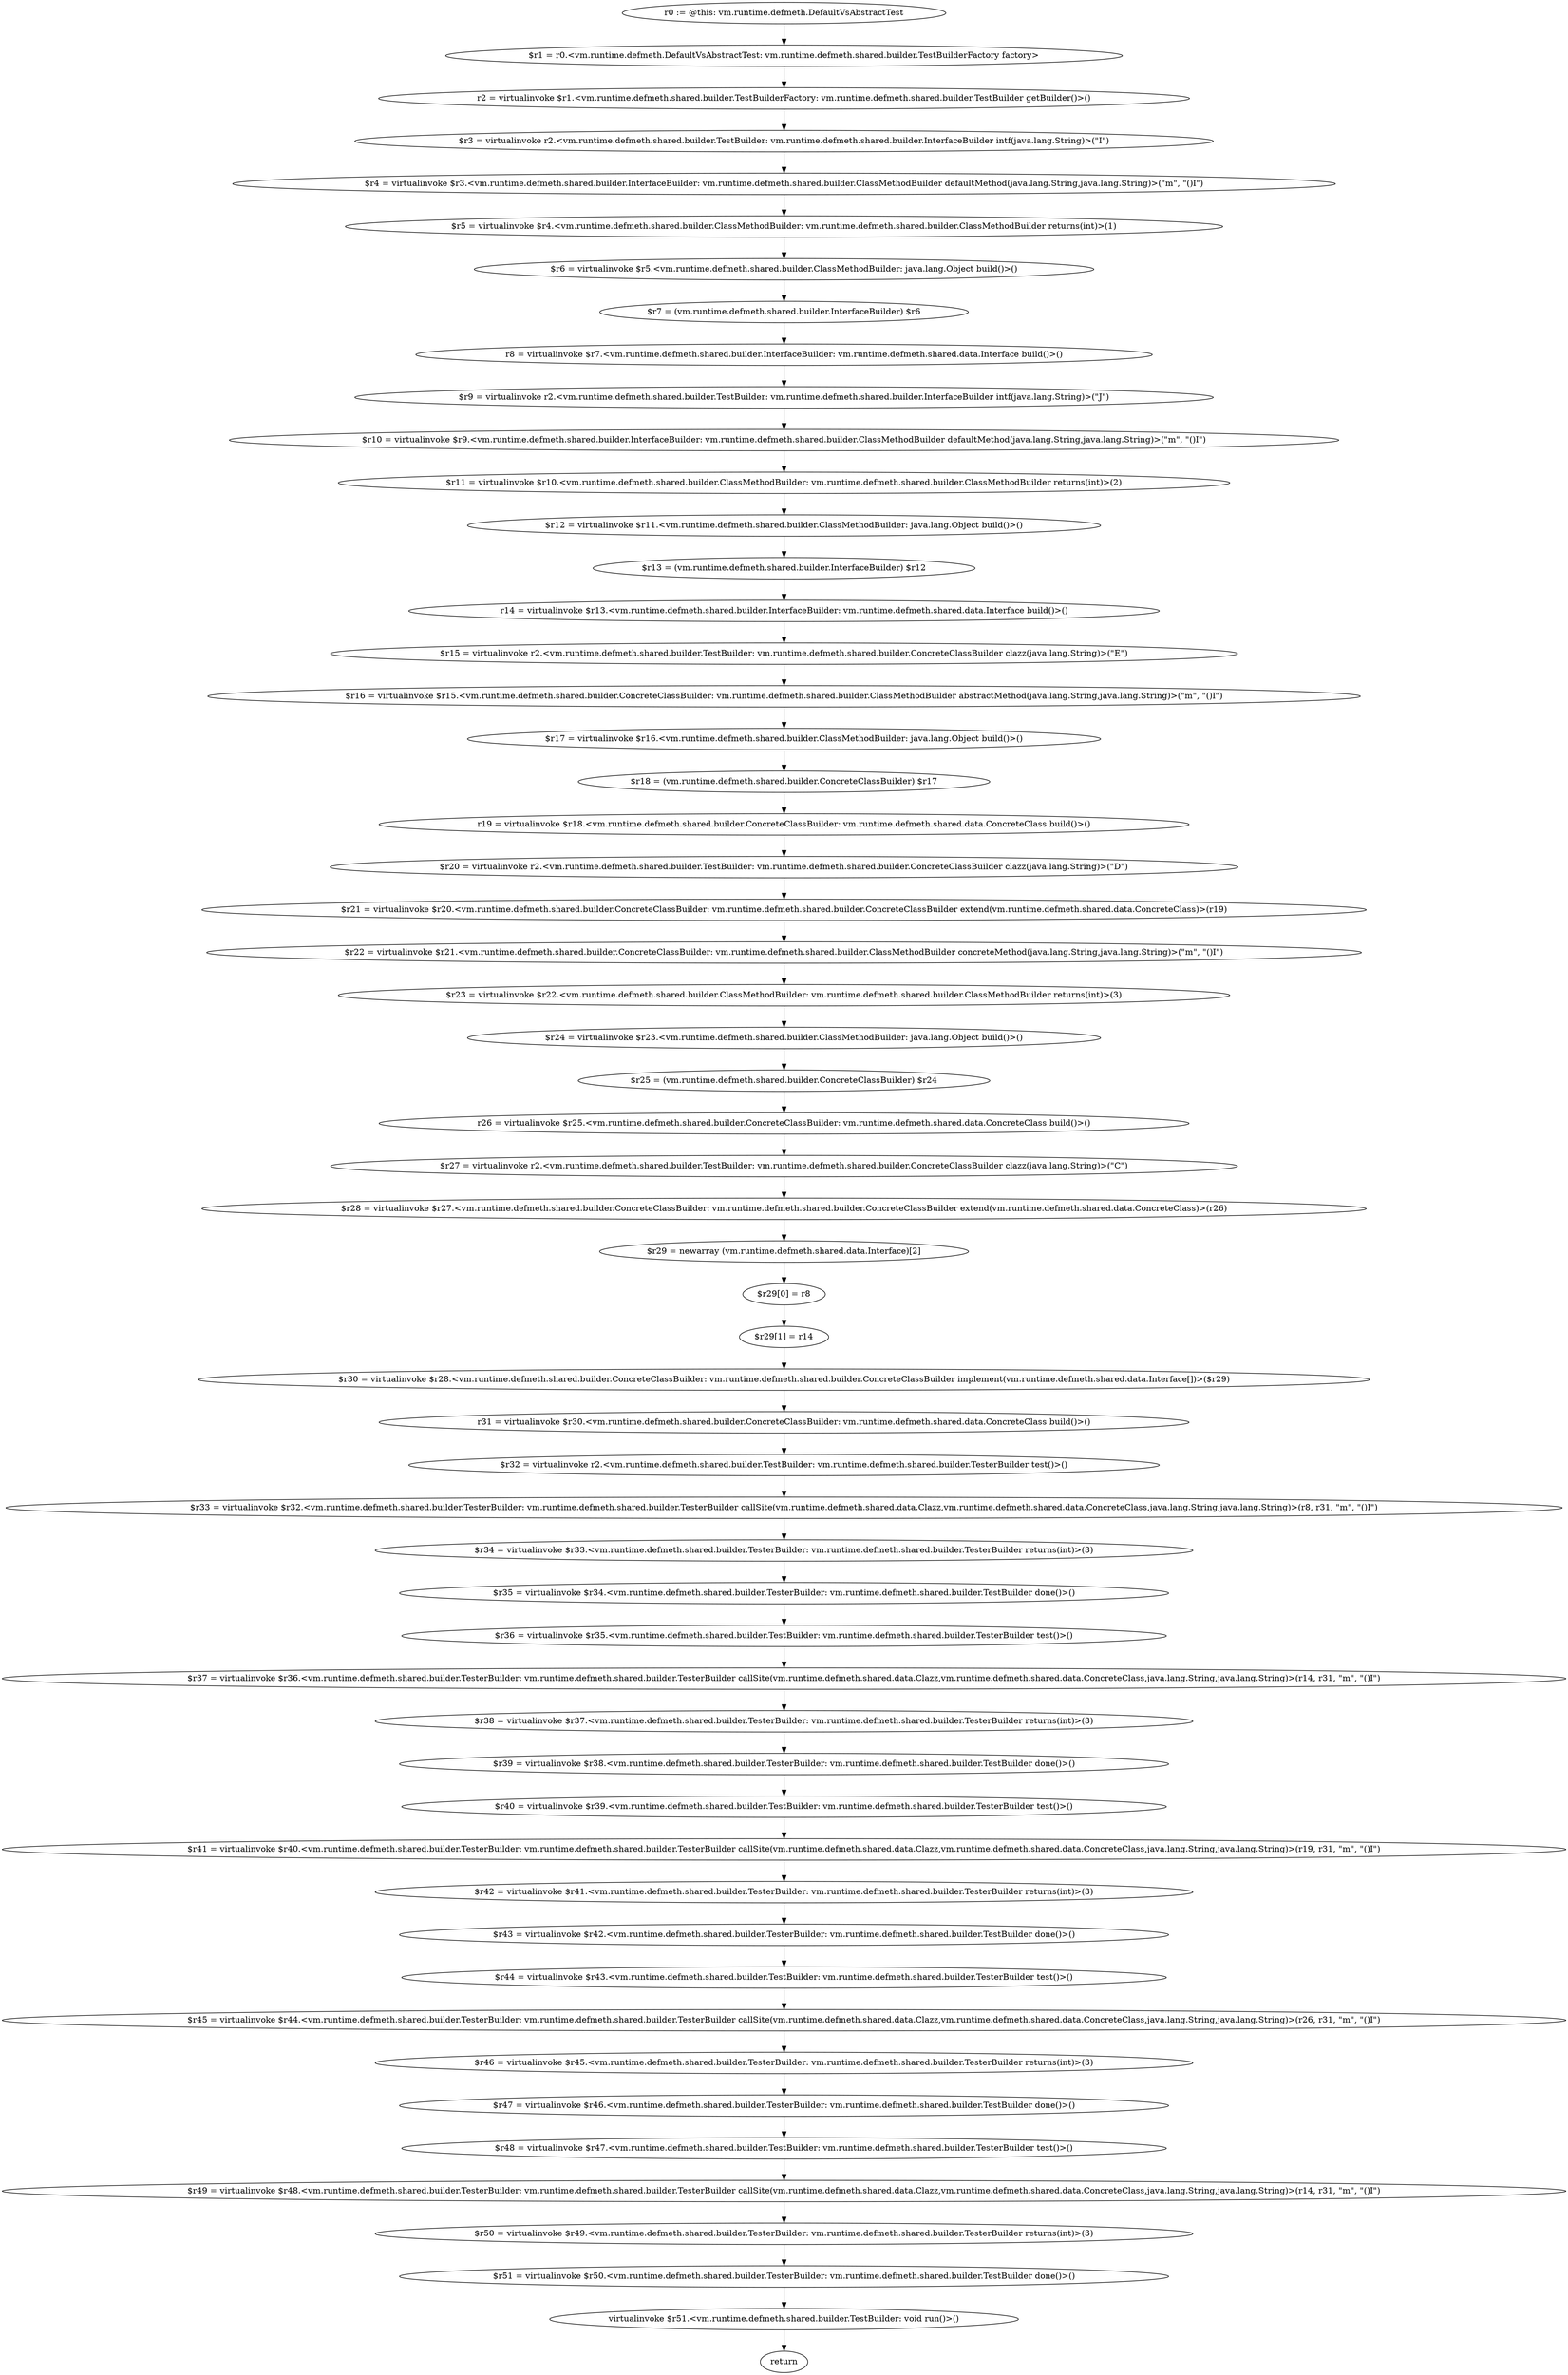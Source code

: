 digraph "unitGraph" {
    "r0 := @this: vm.runtime.defmeth.DefaultVsAbstractTest"
    "$r1 = r0.<vm.runtime.defmeth.DefaultVsAbstractTest: vm.runtime.defmeth.shared.builder.TestBuilderFactory factory>"
    "r2 = virtualinvoke $r1.<vm.runtime.defmeth.shared.builder.TestBuilderFactory: vm.runtime.defmeth.shared.builder.TestBuilder getBuilder()>()"
    "$r3 = virtualinvoke r2.<vm.runtime.defmeth.shared.builder.TestBuilder: vm.runtime.defmeth.shared.builder.InterfaceBuilder intf(java.lang.String)>(\"I\")"
    "$r4 = virtualinvoke $r3.<vm.runtime.defmeth.shared.builder.InterfaceBuilder: vm.runtime.defmeth.shared.builder.ClassMethodBuilder defaultMethod(java.lang.String,java.lang.String)>(\"m\", \"()I\")"
    "$r5 = virtualinvoke $r4.<vm.runtime.defmeth.shared.builder.ClassMethodBuilder: vm.runtime.defmeth.shared.builder.ClassMethodBuilder returns(int)>(1)"
    "$r6 = virtualinvoke $r5.<vm.runtime.defmeth.shared.builder.ClassMethodBuilder: java.lang.Object build()>()"
    "$r7 = (vm.runtime.defmeth.shared.builder.InterfaceBuilder) $r6"
    "r8 = virtualinvoke $r7.<vm.runtime.defmeth.shared.builder.InterfaceBuilder: vm.runtime.defmeth.shared.data.Interface build()>()"
    "$r9 = virtualinvoke r2.<vm.runtime.defmeth.shared.builder.TestBuilder: vm.runtime.defmeth.shared.builder.InterfaceBuilder intf(java.lang.String)>(\"J\")"
    "$r10 = virtualinvoke $r9.<vm.runtime.defmeth.shared.builder.InterfaceBuilder: vm.runtime.defmeth.shared.builder.ClassMethodBuilder defaultMethod(java.lang.String,java.lang.String)>(\"m\", \"()I\")"
    "$r11 = virtualinvoke $r10.<vm.runtime.defmeth.shared.builder.ClassMethodBuilder: vm.runtime.defmeth.shared.builder.ClassMethodBuilder returns(int)>(2)"
    "$r12 = virtualinvoke $r11.<vm.runtime.defmeth.shared.builder.ClassMethodBuilder: java.lang.Object build()>()"
    "$r13 = (vm.runtime.defmeth.shared.builder.InterfaceBuilder) $r12"
    "r14 = virtualinvoke $r13.<vm.runtime.defmeth.shared.builder.InterfaceBuilder: vm.runtime.defmeth.shared.data.Interface build()>()"
    "$r15 = virtualinvoke r2.<vm.runtime.defmeth.shared.builder.TestBuilder: vm.runtime.defmeth.shared.builder.ConcreteClassBuilder clazz(java.lang.String)>(\"E\")"
    "$r16 = virtualinvoke $r15.<vm.runtime.defmeth.shared.builder.ConcreteClassBuilder: vm.runtime.defmeth.shared.builder.ClassMethodBuilder abstractMethod(java.lang.String,java.lang.String)>(\"m\", \"()I\")"
    "$r17 = virtualinvoke $r16.<vm.runtime.defmeth.shared.builder.ClassMethodBuilder: java.lang.Object build()>()"
    "$r18 = (vm.runtime.defmeth.shared.builder.ConcreteClassBuilder) $r17"
    "r19 = virtualinvoke $r18.<vm.runtime.defmeth.shared.builder.ConcreteClassBuilder: vm.runtime.defmeth.shared.data.ConcreteClass build()>()"
    "$r20 = virtualinvoke r2.<vm.runtime.defmeth.shared.builder.TestBuilder: vm.runtime.defmeth.shared.builder.ConcreteClassBuilder clazz(java.lang.String)>(\"D\")"
    "$r21 = virtualinvoke $r20.<vm.runtime.defmeth.shared.builder.ConcreteClassBuilder: vm.runtime.defmeth.shared.builder.ConcreteClassBuilder extend(vm.runtime.defmeth.shared.data.ConcreteClass)>(r19)"
    "$r22 = virtualinvoke $r21.<vm.runtime.defmeth.shared.builder.ConcreteClassBuilder: vm.runtime.defmeth.shared.builder.ClassMethodBuilder concreteMethod(java.lang.String,java.lang.String)>(\"m\", \"()I\")"
    "$r23 = virtualinvoke $r22.<vm.runtime.defmeth.shared.builder.ClassMethodBuilder: vm.runtime.defmeth.shared.builder.ClassMethodBuilder returns(int)>(3)"
    "$r24 = virtualinvoke $r23.<vm.runtime.defmeth.shared.builder.ClassMethodBuilder: java.lang.Object build()>()"
    "$r25 = (vm.runtime.defmeth.shared.builder.ConcreteClassBuilder) $r24"
    "r26 = virtualinvoke $r25.<vm.runtime.defmeth.shared.builder.ConcreteClassBuilder: vm.runtime.defmeth.shared.data.ConcreteClass build()>()"
    "$r27 = virtualinvoke r2.<vm.runtime.defmeth.shared.builder.TestBuilder: vm.runtime.defmeth.shared.builder.ConcreteClassBuilder clazz(java.lang.String)>(\"C\")"
    "$r28 = virtualinvoke $r27.<vm.runtime.defmeth.shared.builder.ConcreteClassBuilder: vm.runtime.defmeth.shared.builder.ConcreteClassBuilder extend(vm.runtime.defmeth.shared.data.ConcreteClass)>(r26)"
    "$r29 = newarray (vm.runtime.defmeth.shared.data.Interface)[2]"
    "$r29[0] = r8"
    "$r29[1] = r14"
    "$r30 = virtualinvoke $r28.<vm.runtime.defmeth.shared.builder.ConcreteClassBuilder: vm.runtime.defmeth.shared.builder.ConcreteClassBuilder implement(vm.runtime.defmeth.shared.data.Interface[])>($r29)"
    "r31 = virtualinvoke $r30.<vm.runtime.defmeth.shared.builder.ConcreteClassBuilder: vm.runtime.defmeth.shared.data.ConcreteClass build()>()"
    "$r32 = virtualinvoke r2.<vm.runtime.defmeth.shared.builder.TestBuilder: vm.runtime.defmeth.shared.builder.TesterBuilder test()>()"
    "$r33 = virtualinvoke $r32.<vm.runtime.defmeth.shared.builder.TesterBuilder: vm.runtime.defmeth.shared.builder.TesterBuilder callSite(vm.runtime.defmeth.shared.data.Clazz,vm.runtime.defmeth.shared.data.ConcreteClass,java.lang.String,java.lang.String)>(r8, r31, \"m\", \"()I\")"
    "$r34 = virtualinvoke $r33.<vm.runtime.defmeth.shared.builder.TesterBuilder: vm.runtime.defmeth.shared.builder.TesterBuilder returns(int)>(3)"
    "$r35 = virtualinvoke $r34.<vm.runtime.defmeth.shared.builder.TesterBuilder: vm.runtime.defmeth.shared.builder.TestBuilder done()>()"
    "$r36 = virtualinvoke $r35.<vm.runtime.defmeth.shared.builder.TestBuilder: vm.runtime.defmeth.shared.builder.TesterBuilder test()>()"
    "$r37 = virtualinvoke $r36.<vm.runtime.defmeth.shared.builder.TesterBuilder: vm.runtime.defmeth.shared.builder.TesterBuilder callSite(vm.runtime.defmeth.shared.data.Clazz,vm.runtime.defmeth.shared.data.ConcreteClass,java.lang.String,java.lang.String)>(r14, r31, \"m\", \"()I\")"
    "$r38 = virtualinvoke $r37.<vm.runtime.defmeth.shared.builder.TesterBuilder: vm.runtime.defmeth.shared.builder.TesterBuilder returns(int)>(3)"
    "$r39 = virtualinvoke $r38.<vm.runtime.defmeth.shared.builder.TesterBuilder: vm.runtime.defmeth.shared.builder.TestBuilder done()>()"
    "$r40 = virtualinvoke $r39.<vm.runtime.defmeth.shared.builder.TestBuilder: vm.runtime.defmeth.shared.builder.TesterBuilder test()>()"
    "$r41 = virtualinvoke $r40.<vm.runtime.defmeth.shared.builder.TesterBuilder: vm.runtime.defmeth.shared.builder.TesterBuilder callSite(vm.runtime.defmeth.shared.data.Clazz,vm.runtime.defmeth.shared.data.ConcreteClass,java.lang.String,java.lang.String)>(r19, r31, \"m\", \"()I\")"
    "$r42 = virtualinvoke $r41.<vm.runtime.defmeth.shared.builder.TesterBuilder: vm.runtime.defmeth.shared.builder.TesterBuilder returns(int)>(3)"
    "$r43 = virtualinvoke $r42.<vm.runtime.defmeth.shared.builder.TesterBuilder: vm.runtime.defmeth.shared.builder.TestBuilder done()>()"
    "$r44 = virtualinvoke $r43.<vm.runtime.defmeth.shared.builder.TestBuilder: vm.runtime.defmeth.shared.builder.TesterBuilder test()>()"
    "$r45 = virtualinvoke $r44.<vm.runtime.defmeth.shared.builder.TesterBuilder: vm.runtime.defmeth.shared.builder.TesterBuilder callSite(vm.runtime.defmeth.shared.data.Clazz,vm.runtime.defmeth.shared.data.ConcreteClass,java.lang.String,java.lang.String)>(r26, r31, \"m\", \"()I\")"
    "$r46 = virtualinvoke $r45.<vm.runtime.defmeth.shared.builder.TesterBuilder: vm.runtime.defmeth.shared.builder.TesterBuilder returns(int)>(3)"
    "$r47 = virtualinvoke $r46.<vm.runtime.defmeth.shared.builder.TesterBuilder: vm.runtime.defmeth.shared.builder.TestBuilder done()>()"
    "$r48 = virtualinvoke $r47.<vm.runtime.defmeth.shared.builder.TestBuilder: vm.runtime.defmeth.shared.builder.TesterBuilder test()>()"
    "$r49 = virtualinvoke $r48.<vm.runtime.defmeth.shared.builder.TesterBuilder: vm.runtime.defmeth.shared.builder.TesterBuilder callSite(vm.runtime.defmeth.shared.data.Clazz,vm.runtime.defmeth.shared.data.ConcreteClass,java.lang.String,java.lang.String)>(r14, r31, \"m\", \"()I\")"
    "$r50 = virtualinvoke $r49.<vm.runtime.defmeth.shared.builder.TesterBuilder: vm.runtime.defmeth.shared.builder.TesterBuilder returns(int)>(3)"
    "$r51 = virtualinvoke $r50.<vm.runtime.defmeth.shared.builder.TesterBuilder: vm.runtime.defmeth.shared.builder.TestBuilder done()>()"
    "virtualinvoke $r51.<vm.runtime.defmeth.shared.builder.TestBuilder: void run()>()"
    "return"
    "r0 := @this: vm.runtime.defmeth.DefaultVsAbstractTest"->"$r1 = r0.<vm.runtime.defmeth.DefaultVsAbstractTest: vm.runtime.defmeth.shared.builder.TestBuilderFactory factory>";
    "$r1 = r0.<vm.runtime.defmeth.DefaultVsAbstractTest: vm.runtime.defmeth.shared.builder.TestBuilderFactory factory>"->"r2 = virtualinvoke $r1.<vm.runtime.defmeth.shared.builder.TestBuilderFactory: vm.runtime.defmeth.shared.builder.TestBuilder getBuilder()>()";
    "r2 = virtualinvoke $r1.<vm.runtime.defmeth.shared.builder.TestBuilderFactory: vm.runtime.defmeth.shared.builder.TestBuilder getBuilder()>()"->"$r3 = virtualinvoke r2.<vm.runtime.defmeth.shared.builder.TestBuilder: vm.runtime.defmeth.shared.builder.InterfaceBuilder intf(java.lang.String)>(\"I\")";
    "$r3 = virtualinvoke r2.<vm.runtime.defmeth.shared.builder.TestBuilder: vm.runtime.defmeth.shared.builder.InterfaceBuilder intf(java.lang.String)>(\"I\")"->"$r4 = virtualinvoke $r3.<vm.runtime.defmeth.shared.builder.InterfaceBuilder: vm.runtime.defmeth.shared.builder.ClassMethodBuilder defaultMethod(java.lang.String,java.lang.String)>(\"m\", \"()I\")";
    "$r4 = virtualinvoke $r3.<vm.runtime.defmeth.shared.builder.InterfaceBuilder: vm.runtime.defmeth.shared.builder.ClassMethodBuilder defaultMethod(java.lang.String,java.lang.String)>(\"m\", \"()I\")"->"$r5 = virtualinvoke $r4.<vm.runtime.defmeth.shared.builder.ClassMethodBuilder: vm.runtime.defmeth.shared.builder.ClassMethodBuilder returns(int)>(1)";
    "$r5 = virtualinvoke $r4.<vm.runtime.defmeth.shared.builder.ClassMethodBuilder: vm.runtime.defmeth.shared.builder.ClassMethodBuilder returns(int)>(1)"->"$r6 = virtualinvoke $r5.<vm.runtime.defmeth.shared.builder.ClassMethodBuilder: java.lang.Object build()>()";
    "$r6 = virtualinvoke $r5.<vm.runtime.defmeth.shared.builder.ClassMethodBuilder: java.lang.Object build()>()"->"$r7 = (vm.runtime.defmeth.shared.builder.InterfaceBuilder) $r6";
    "$r7 = (vm.runtime.defmeth.shared.builder.InterfaceBuilder) $r6"->"r8 = virtualinvoke $r7.<vm.runtime.defmeth.shared.builder.InterfaceBuilder: vm.runtime.defmeth.shared.data.Interface build()>()";
    "r8 = virtualinvoke $r7.<vm.runtime.defmeth.shared.builder.InterfaceBuilder: vm.runtime.defmeth.shared.data.Interface build()>()"->"$r9 = virtualinvoke r2.<vm.runtime.defmeth.shared.builder.TestBuilder: vm.runtime.defmeth.shared.builder.InterfaceBuilder intf(java.lang.String)>(\"J\")";
    "$r9 = virtualinvoke r2.<vm.runtime.defmeth.shared.builder.TestBuilder: vm.runtime.defmeth.shared.builder.InterfaceBuilder intf(java.lang.String)>(\"J\")"->"$r10 = virtualinvoke $r9.<vm.runtime.defmeth.shared.builder.InterfaceBuilder: vm.runtime.defmeth.shared.builder.ClassMethodBuilder defaultMethod(java.lang.String,java.lang.String)>(\"m\", \"()I\")";
    "$r10 = virtualinvoke $r9.<vm.runtime.defmeth.shared.builder.InterfaceBuilder: vm.runtime.defmeth.shared.builder.ClassMethodBuilder defaultMethod(java.lang.String,java.lang.String)>(\"m\", \"()I\")"->"$r11 = virtualinvoke $r10.<vm.runtime.defmeth.shared.builder.ClassMethodBuilder: vm.runtime.defmeth.shared.builder.ClassMethodBuilder returns(int)>(2)";
    "$r11 = virtualinvoke $r10.<vm.runtime.defmeth.shared.builder.ClassMethodBuilder: vm.runtime.defmeth.shared.builder.ClassMethodBuilder returns(int)>(2)"->"$r12 = virtualinvoke $r11.<vm.runtime.defmeth.shared.builder.ClassMethodBuilder: java.lang.Object build()>()";
    "$r12 = virtualinvoke $r11.<vm.runtime.defmeth.shared.builder.ClassMethodBuilder: java.lang.Object build()>()"->"$r13 = (vm.runtime.defmeth.shared.builder.InterfaceBuilder) $r12";
    "$r13 = (vm.runtime.defmeth.shared.builder.InterfaceBuilder) $r12"->"r14 = virtualinvoke $r13.<vm.runtime.defmeth.shared.builder.InterfaceBuilder: vm.runtime.defmeth.shared.data.Interface build()>()";
    "r14 = virtualinvoke $r13.<vm.runtime.defmeth.shared.builder.InterfaceBuilder: vm.runtime.defmeth.shared.data.Interface build()>()"->"$r15 = virtualinvoke r2.<vm.runtime.defmeth.shared.builder.TestBuilder: vm.runtime.defmeth.shared.builder.ConcreteClassBuilder clazz(java.lang.String)>(\"E\")";
    "$r15 = virtualinvoke r2.<vm.runtime.defmeth.shared.builder.TestBuilder: vm.runtime.defmeth.shared.builder.ConcreteClassBuilder clazz(java.lang.String)>(\"E\")"->"$r16 = virtualinvoke $r15.<vm.runtime.defmeth.shared.builder.ConcreteClassBuilder: vm.runtime.defmeth.shared.builder.ClassMethodBuilder abstractMethod(java.lang.String,java.lang.String)>(\"m\", \"()I\")";
    "$r16 = virtualinvoke $r15.<vm.runtime.defmeth.shared.builder.ConcreteClassBuilder: vm.runtime.defmeth.shared.builder.ClassMethodBuilder abstractMethod(java.lang.String,java.lang.String)>(\"m\", \"()I\")"->"$r17 = virtualinvoke $r16.<vm.runtime.defmeth.shared.builder.ClassMethodBuilder: java.lang.Object build()>()";
    "$r17 = virtualinvoke $r16.<vm.runtime.defmeth.shared.builder.ClassMethodBuilder: java.lang.Object build()>()"->"$r18 = (vm.runtime.defmeth.shared.builder.ConcreteClassBuilder) $r17";
    "$r18 = (vm.runtime.defmeth.shared.builder.ConcreteClassBuilder) $r17"->"r19 = virtualinvoke $r18.<vm.runtime.defmeth.shared.builder.ConcreteClassBuilder: vm.runtime.defmeth.shared.data.ConcreteClass build()>()";
    "r19 = virtualinvoke $r18.<vm.runtime.defmeth.shared.builder.ConcreteClassBuilder: vm.runtime.defmeth.shared.data.ConcreteClass build()>()"->"$r20 = virtualinvoke r2.<vm.runtime.defmeth.shared.builder.TestBuilder: vm.runtime.defmeth.shared.builder.ConcreteClassBuilder clazz(java.lang.String)>(\"D\")";
    "$r20 = virtualinvoke r2.<vm.runtime.defmeth.shared.builder.TestBuilder: vm.runtime.defmeth.shared.builder.ConcreteClassBuilder clazz(java.lang.String)>(\"D\")"->"$r21 = virtualinvoke $r20.<vm.runtime.defmeth.shared.builder.ConcreteClassBuilder: vm.runtime.defmeth.shared.builder.ConcreteClassBuilder extend(vm.runtime.defmeth.shared.data.ConcreteClass)>(r19)";
    "$r21 = virtualinvoke $r20.<vm.runtime.defmeth.shared.builder.ConcreteClassBuilder: vm.runtime.defmeth.shared.builder.ConcreteClassBuilder extend(vm.runtime.defmeth.shared.data.ConcreteClass)>(r19)"->"$r22 = virtualinvoke $r21.<vm.runtime.defmeth.shared.builder.ConcreteClassBuilder: vm.runtime.defmeth.shared.builder.ClassMethodBuilder concreteMethod(java.lang.String,java.lang.String)>(\"m\", \"()I\")";
    "$r22 = virtualinvoke $r21.<vm.runtime.defmeth.shared.builder.ConcreteClassBuilder: vm.runtime.defmeth.shared.builder.ClassMethodBuilder concreteMethod(java.lang.String,java.lang.String)>(\"m\", \"()I\")"->"$r23 = virtualinvoke $r22.<vm.runtime.defmeth.shared.builder.ClassMethodBuilder: vm.runtime.defmeth.shared.builder.ClassMethodBuilder returns(int)>(3)";
    "$r23 = virtualinvoke $r22.<vm.runtime.defmeth.shared.builder.ClassMethodBuilder: vm.runtime.defmeth.shared.builder.ClassMethodBuilder returns(int)>(3)"->"$r24 = virtualinvoke $r23.<vm.runtime.defmeth.shared.builder.ClassMethodBuilder: java.lang.Object build()>()";
    "$r24 = virtualinvoke $r23.<vm.runtime.defmeth.shared.builder.ClassMethodBuilder: java.lang.Object build()>()"->"$r25 = (vm.runtime.defmeth.shared.builder.ConcreteClassBuilder) $r24";
    "$r25 = (vm.runtime.defmeth.shared.builder.ConcreteClassBuilder) $r24"->"r26 = virtualinvoke $r25.<vm.runtime.defmeth.shared.builder.ConcreteClassBuilder: vm.runtime.defmeth.shared.data.ConcreteClass build()>()";
    "r26 = virtualinvoke $r25.<vm.runtime.defmeth.shared.builder.ConcreteClassBuilder: vm.runtime.defmeth.shared.data.ConcreteClass build()>()"->"$r27 = virtualinvoke r2.<vm.runtime.defmeth.shared.builder.TestBuilder: vm.runtime.defmeth.shared.builder.ConcreteClassBuilder clazz(java.lang.String)>(\"C\")";
    "$r27 = virtualinvoke r2.<vm.runtime.defmeth.shared.builder.TestBuilder: vm.runtime.defmeth.shared.builder.ConcreteClassBuilder clazz(java.lang.String)>(\"C\")"->"$r28 = virtualinvoke $r27.<vm.runtime.defmeth.shared.builder.ConcreteClassBuilder: vm.runtime.defmeth.shared.builder.ConcreteClassBuilder extend(vm.runtime.defmeth.shared.data.ConcreteClass)>(r26)";
    "$r28 = virtualinvoke $r27.<vm.runtime.defmeth.shared.builder.ConcreteClassBuilder: vm.runtime.defmeth.shared.builder.ConcreteClassBuilder extend(vm.runtime.defmeth.shared.data.ConcreteClass)>(r26)"->"$r29 = newarray (vm.runtime.defmeth.shared.data.Interface)[2]";
    "$r29 = newarray (vm.runtime.defmeth.shared.data.Interface)[2]"->"$r29[0] = r8";
    "$r29[0] = r8"->"$r29[1] = r14";
    "$r29[1] = r14"->"$r30 = virtualinvoke $r28.<vm.runtime.defmeth.shared.builder.ConcreteClassBuilder: vm.runtime.defmeth.shared.builder.ConcreteClassBuilder implement(vm.runtime.defmeth.shared.data.Interface[])>($r29)";
    "$r30 = virtualinvoke $r28.<vm.runtime.defmeth.shared.builder.ConcreteClassBuilder: vm.runtime.defmeth.shared.builder.ConcreteClassBuilder implement(vm.runtime.defmeth.shared.data.Interface[])>($r29)"->"r31 = virtualinvoke $r30.<vm.runtime.defmeth.shared.builder.ConcreteClassBuilder: vm.runtime.defmeth.shared.data.ConcreteClass build()>()";
    "r31 = virtualinvoke $r30.<vm.runtime.defmeth.shared.builder.ConcreteClassBuilder: vm.runtime.defmeth.shared.data.ConcreteClass build()>()"->"$r32 = virtualinvoke r2.<vm.runtime.defmeth.shared.builder.TestBuilder: vm.runtime.defmeth.shared.builder.TesterBuilder test()>()";
    "$r32 = virtualinvoke r2.<vm.runtime.defmeth.shared.builder.TestBuilder: vm.runtime.defmeth.shared.builder.TesterBuilder test()>()"->"$r33 = virtualinvoke $r32.<vm.runtime.defmeth.shared.builder.TesterBuilder: vm.runtime.defmeth.shared.builder.TesterBuilder callSite(vm.runtime.defmeth.shared.data.Clazz,vm.runtime.defmeth.shared.data.ConcreteClass,java.lang.String,java.lang.String)>(r8, r31, \"m\", \"()I\")";
    "$r33 = virtualinvoke $r32.<vm.runtime.defmeth.shared.builder.TesterBuilder: vm.runtime.defmeth.shared.builder.TesterBuilder callSite(vm.runtime.defmeth.shared.data.Clazz,vm.runtime.defmeth.shared.data.ConcreteClass,java.lang.String,java.lang.String)>(r8, r31, \"m\", \"()I\")"->"$r34 = virtualinvoke $r33.<vm.runtime.defmeth.shared.builder.TesterBuilder: vm.runtime.defmeth.shared.builder.TesterBuilder returns(int)>(3)";
    "$r34 = virtualinvoke $r33.<vm.runtime.defmeth.shared.builder.TesterBuilder: vm.runtime.defmeth.shared.builder.TesterBuilder returns(int)>(3)"->"$r35 = virtualinvoke $r34.<vm.runtime.defmeth.shared.builder.TesterBuilder: vm.runtime.defmeth.shared.builder.TestBuilder done()>()";
    "$r35 = virtualinvoke $r34.<vm.runtime.defmeth.shared.builder.TesterBuilder: vm.runtime.defmeth.shared.builder.TestBuilder done()>()"->"$r36 = virtualinvoke $r35.<vm.runtime.defmeth.shared.builder.TestBuilder: vm.runtime.defmeth.shared.builder.TesterBuilder test()>()";
    "$r36 = virtualinvoke $r35.<vm.runtime.defmeth.shared.builder.TestBuilder: vm.runtime.defmeth.shared.builder.TesterBuilder test()>()"->"$r37 = virtualinvoke $r36.<vm.runtime.defmeth.shared.builder.TesterBuilder: vm.runtime.defmeth.shared.builder.TesterBuilder callSite(vm.runtime.defmeth.shared.data.Clazz,vm.runtime.defmeth.shared.data.ConcreteClass,java.lang.String,java.lang.String)>(r14, r31, \"m\", \"()I\")";
    "$r37 = virtualinvoke $r36.<vm.runtime.defmeth.shared.builder.TesterBuilder: vm.runtime.defmeth.shared.builder.TesterBuilder callSite(vm.runtime.defmeth.shared.data.Clazz,vm.runtime.defmeth.shared.data.ConcreteClass,java.lang.String,java.lang.String)>(r14, r31, \"m\", \"()I\")"->"$r38 = virtualinvoke $r37.<vm.runtime.defmeth.shared.builder.TesterBuilder: vm.runtime.defmeth.shared.builder.TesterBuilder returns(int)>(3)";
    "$r38 = virtualinvoke $r37.<vm.runtime.defmeth.shared.builder.TesterBuilder: vm.runtime.defmeth.shared.builder.TesterBuilder returns(int)>(3)"->"$r39 = virtualinvoke $r38.<vm.runtime.defmeth.shared.builder.TesterBuilder: vm.runtime.defmeth.shared.builder.TestBuilder done()>()";
    "$r39 = virtualinvoke $r38.<vm.runtime.defmeth.shared.builder.TesterBuilder: vm.runtime.defmeth.shared.builder.TestBuilder done()>()"->"$r40 = virtualinvoke $r39.<vm.runtime.defmeth.shared.builder.TestBuilder: vm.runtime.defmeth.shared.builder.TesterBuilder test()>()";
    "$r40 = virtualinvoke $r39.<vm.runtime.defmeth.shared.builder.TestBuilder: vm.runtime.defmeth.shared.builder.TesterBuilder test()>()"->"$r41 = virtualinvoke $r40.<vm.runtime.defmeth.shared.builder.TesterBuilder: vm.runtime.defmeth.shared.builder.TesterBuilder callSite(vm.runtime.defmeth.shared.data.Clazz,vm.runtime.defmeth.shared.data.ConcreteClass,java.lang.String,java.lang.String)>(r19, r31, \"m\", \"()I\")";
    "$r41 = virtualinvoke $r40.<vm.runtime.defmeth.shared.builder.TesterBuilder: vm.runtime.defmeth.shared.builder.TesterBuilder callSite(vm.runtime.defmeth.shared.data.Clazz,vm.runtime.defmeth.shared.data.ConcreteClass,java.lang.String,java.lang.String)>(r19, r31, \"m\", \"()I\")"->"$r42 = virtualinvoke $r41.<vm.runtime.defmeth.shared.builder.TesterBuilder: vm.runtime.defmeth.shared.builder.TesterBuilder returns(int)>(3)";
    "$r42 = virtualinvoke $r41.<vm.runtime.defmeth.shared.builder.TesterBuilder: vm.runtime.defmeth.shared.builder.TesterBuilder returns(int)>(3)"->"$r43 = virtualinvoke $r42.<vm.runtime.defmeth.shared.builder.TesterBuilder: vm.runtime.defmeth.shared.builder.TestBuilder done()>()";
    "$r43 = virtualinvoke $r42.<vm.runtime.defmeth.shared.builder.TesterBuilder: vm.runtime.defmeth.shared.builder.TestBuilder done()>()"->"$r44 = virtualinvoke $r43.<vm.runtime.defmeth.shared.builder.TestBuilder: vm.runtime.defmeth.shared.builder.TesterBuilder test()>()";
    "$r44 = virtualinvoke $r43.<vm.runtime.defmeth.shared.builder.TestBuilder: vm.runtime.defmeth.shared.builder.TesterBuilder test()>()"->"$r45 = virtualinvoke $r44.<vm.runtime.defmeth.shared.builder.TesterBuilder: vm.runtime.defmeth.shared.builder.TesterBuilder callSite(vm.runtime.defmeth.shared.data.Clazz,vm.runtime.defmeth.shared.data.ConcreteClass,java.lang.String,java.lang.String)>(r26, r31, \"m\", \"()I\")";
    "$r45 = virtualinvoke $r44.<vm.runtime.defmeth.shared.builder.TesterBuilder: vm.runtime.defmeth.shared.builder.TesterBuilder callSite(vm.runtime.defmeth.shared.data.Clazz,vm.runtime.defmeth.shared.data.ConcreteClass,java.lang.String,java.lang.String)>(r26, r31, \"m\", \"()I\")"->"$r46 = virtualinvoke $r45.<vm.runtime.defmeth.shared.builder.TesterBuilder: vm.runtime.defmeth.shared.builder.TesterBuilder returns(int)>(3)";
    "$r46 = virtualinvoke $r45.<vm.runtime.defmeth.shared.builder.TesterBuilder: vm.runtime.defmeth.shared.builder.TesterBuilder returns(int)>(3)"->"$r47 = virtualinvoke $r46.<vm.runtime.defmeth.shared.builder.TesterBuilder: vm.runtime.defmeth.shared.builder.TestBuilder done()>()";
    "$r47 = virtualinvoke $r46.<vm.runtime.defmeth.shared.builder.TesterBuilder: vm.runtime.defmeth.shared.builder.TestBuilder done()>()"->"$r48 = virtualinvoke $r47.<vm.runtime.defmeth.shared.builder.TestBuilder: vm.runtime.defmeth.shared.builder.TesterBuilder test()>()";
    "$r48 = virtualinvoke $r47.<vm.runtime.defmeth.shared.builder.TestBuilder: vm.runtime.defmeth.shared.builder.TesterBuilder test()>()"->"$r49 = virtualinvoke $r48.<vm.runtime.defmeth.shared.builder.TesterBuilder: vm.runtime.defmeth.shared.builder.TesterBuilder callSite(vm.runtime.defmeth.shared.data.Clazz,vm.runtime.defmeth.shared.data.ConcreteClass,java.lang.String,java.lang.String)>(r14, r31, \"m\", \"()I\")";
    "$r49 = virtualinvoke $r48.<vm.runtime.defmeth.shared.builder.TesterBuilder: vm.runtime.defmeth.shared.builder.TesterBuilder callSite(vm.runtime.defmeth.shared.data.Clazz,vm.runtime.defmeth.shared.data.ConcreteClass,java.lang.String,java.lang.String)>(r14, r31, \"m\", \"()I\")"->"$r50 = virtualinvoke $r49.<vm.runtime.defmeth.shared.builder.TesterBuilder: vm.runtime.defmeth.shared.builder.TesterBuilder returns(int)>(3)";
    "$r50 = virtualinvoke $r49.<vm.runtime.defmeth.shared.builder.TesterBuilder: vm.runtime.defmeth.shared.builder.TesterBuilder returns(int)>(3)"->"$r51 = virtualinvoke $r50.<vm.runtime.defmeth.shared.builder.TesterBuilder: vm.runtime.defmeth.shared.builder.TestBuilder done()>()";
    "$r51 = virtualinvoke $r50.<vm.runtime.defmeth.shared.builder.TesterBuilder: vm.runtime.defmeth.shared.builder.TestBuilder done()>()"->"virtualinvoke $r51.<vm.runtime.defmeth.shared.builder.TestBuilder: void run()>()";
    "virtualinvoke $r51.<vm.runtime.defmeth.shared.builder.TestBuilder: void run()>()"->"return";
}
